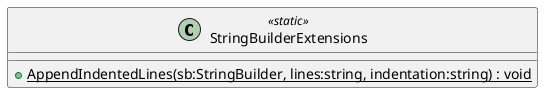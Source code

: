 @startuml
class StringBuilderExtensions <<static>> {
    + {static} AppendIndentedLines(sb:StringBuilder, lines:string, indentation:string) : void
}
@enduml
